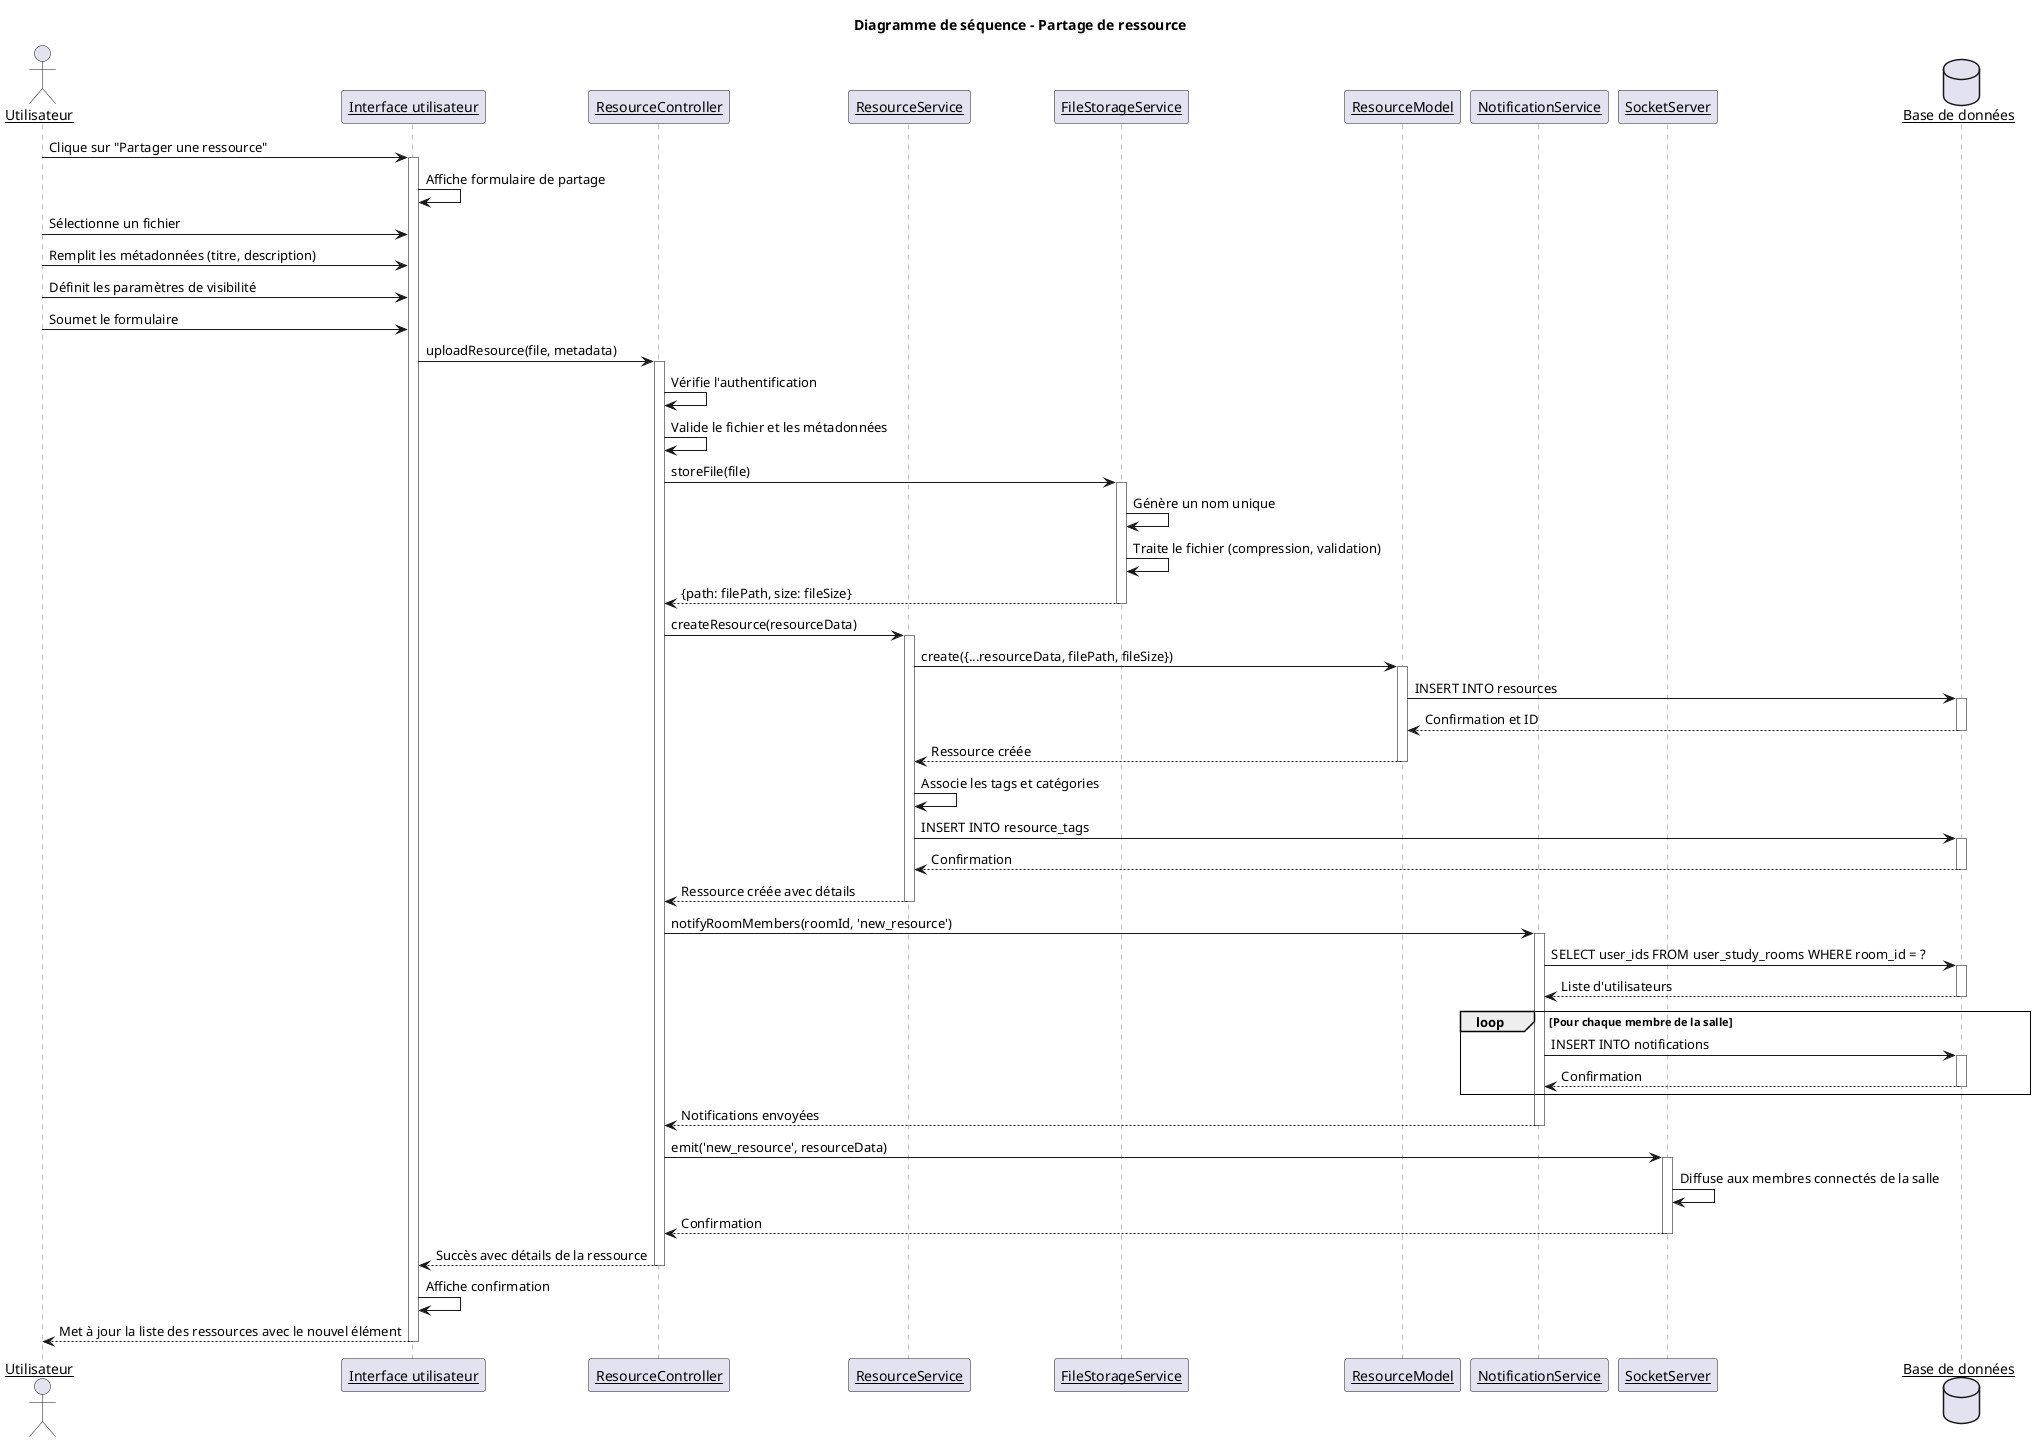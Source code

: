 @startuml annexes_uml_sequence_resource_sharing
skinparam backgroundColor white
skinparam sequenceParticipant underline
skinparam sequenceArrowThickness 1
skinparam sequenceLifeLineBorderColor gray
skinparam sequenceGroupBorderThickness 1

title Diagramme de séquence - Partage de ressource

actor "Utilisateur" as User
participant "Interface utilisateur" as UI
participant "ResourceController" as Controller
participant "ResourceService" as Service
participant "FileStorageService" as Storage
participant "ResourceModel" as Model
participant "NotificationService" as NotifService
participant "SocketServer" as Socket
database "Base de données" as DB

User -> UI: Clique sur "Partager une ressource"
activate UI

UI -> UI: Affiche formulaire de partage
User -> UI: Sélectionne un fichier
User -> UI: Remplit les métadonnées (titre, description)
User -> UI: Définit les paramètres de visibilité
User -> UI: Soumet le formulaire

UI -> Controller: uploadResource(file, metadata)
activate Controller

Controller -> Controller: Vérifie l'authentification
Controller -> Controller: Valide le fichier et les métadonnées

Controller -> Storage: storeFile(file)
activate Storage

Storage -> Storage: Génère un nom unique
Storage -> Storage: Traite le fichier (compression, validation)
Storage --> Controller: {path: filePath, size: fileSize}
deactivate Storage

Controller -> Service: createResource(resourceData)
activate Service

Service -> Model: create({...resourceData, filePath, fileSize})
activate Model

Model -> DB: INSERT INTO resources
activate DB
DB --> Model: Confirmation et ID
deactivate DB

Model --> Service: Ressource créée
deactivate Model

Service -> Service: Associe les tags et catégories
Service -> DB: INSERT INTO resource_tags
activate DB
DB --> Service: Confirmation
deactivate DB

Service --> Controller: Ressource créée avec détails
deactivate Service

Controller -> NotifService: notifyRoomMembers(roomId, 'new_resource')
activate NotifService

NotifService -> DB: SELECT user_ids FROM user_study_rooms WHERE room_id = ?
activate DB
DB --> NotifService: Liste d'utilisateurs
deactivate DB

loop Pour chaque membre de la salle
    NotifService -> DB: INSERT INTO notifications
    activate DB
    DB --> NotifService: Confirmation
    deactivate DB
end

NotifService --> Controller: Notifications envoyées
deactivate NotifService

Controller -> Socket: emit('new_resource', resourceData)
activate Socket

Socket -> Socket: Diffuse aux membres connectés de la salle
Socket --> Controller: Confirmation
deactivate Socket

Controller --> UI: Succès avec détails de la ressource
deactivate Controller

UI -> UI: Affiche confirmation
UI --> User: Met à jour la liste des ressources avec le nouvel élément
deactivate UI

@enduml 
